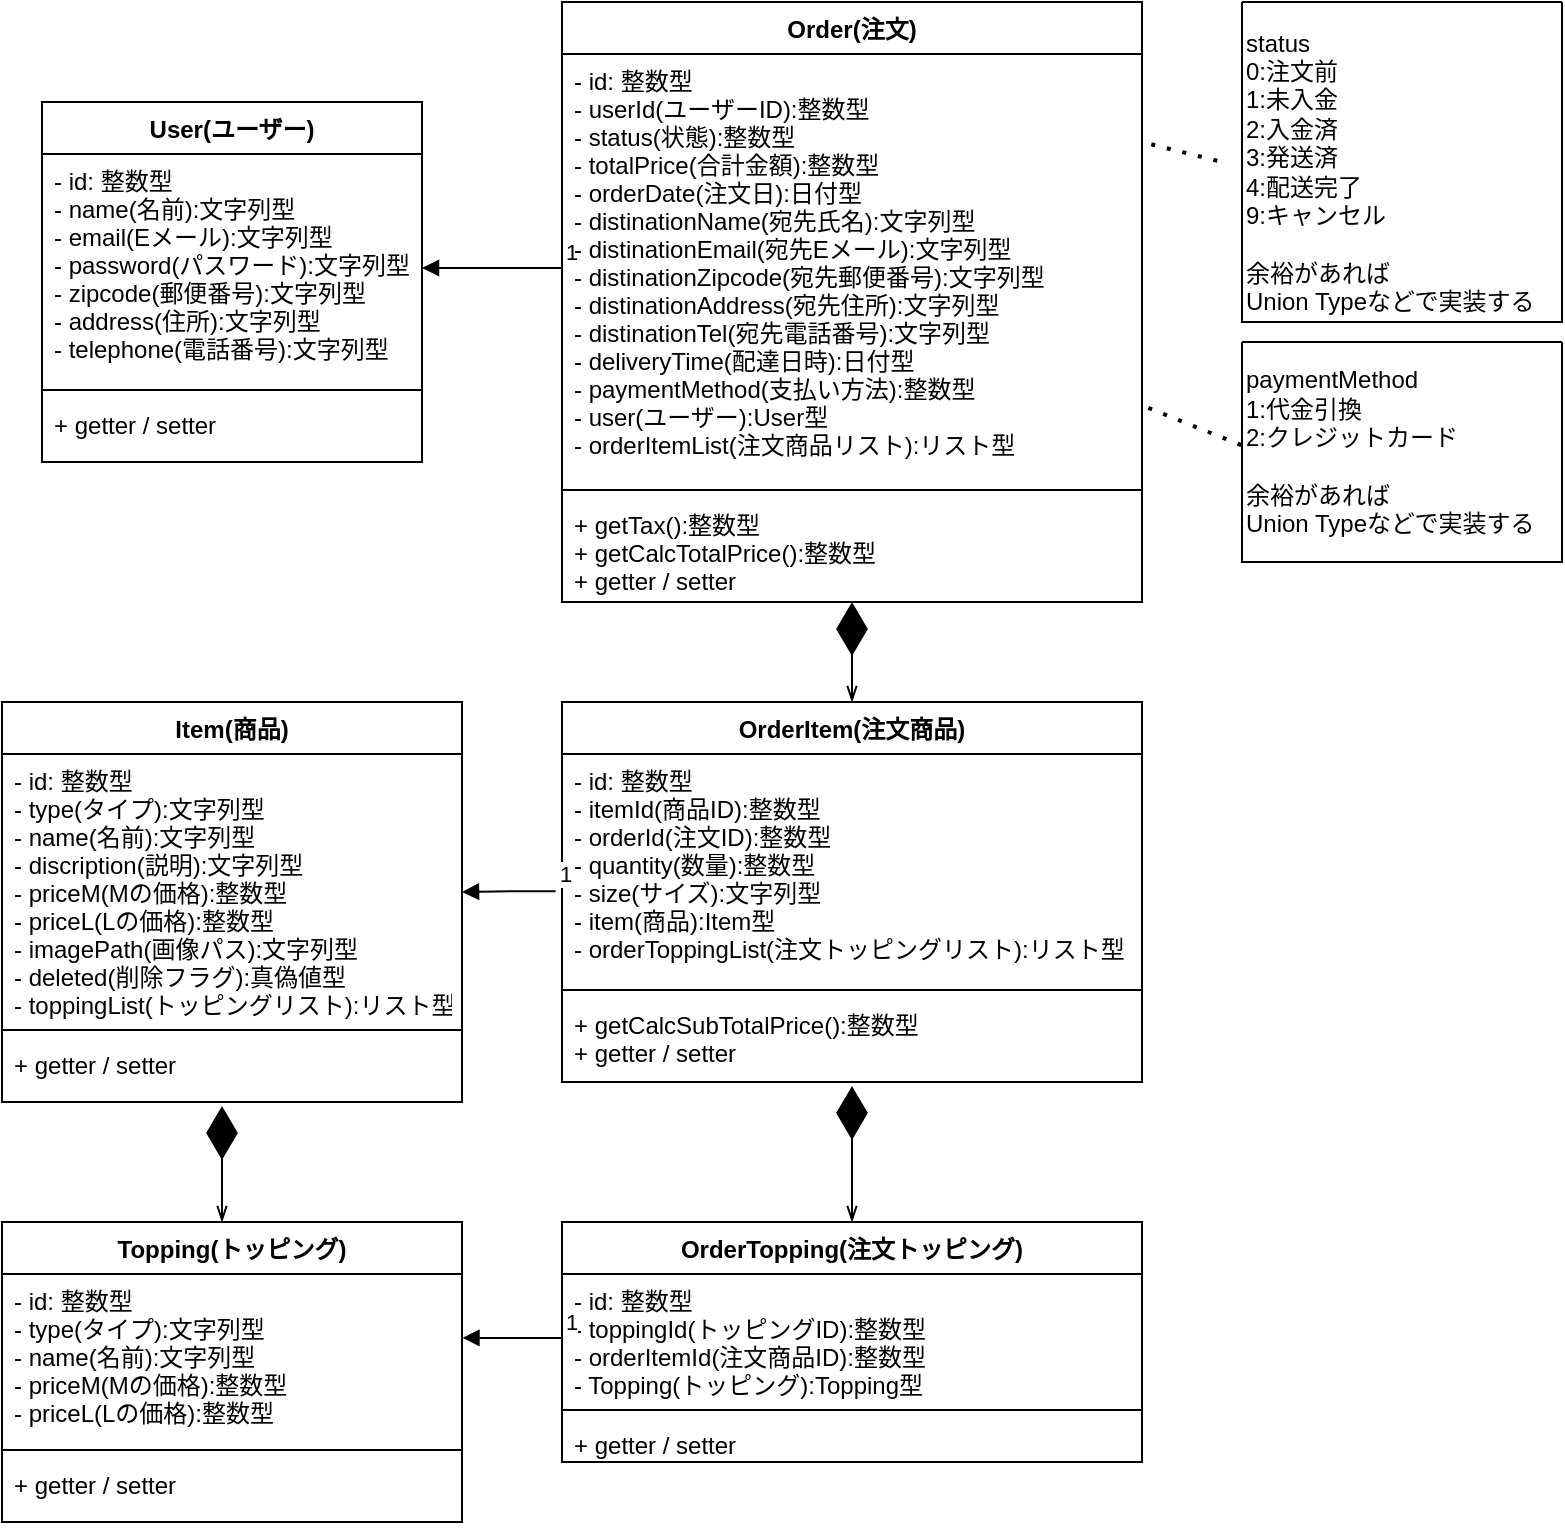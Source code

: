 <mxfile>
    <diagram id="YzUfFdk7xmTB6KieiWr1" name="ページ1">
        <mxGraphModel dx="561" dy="405" grid="1" gridSize="10" guides="1" tooltips="1" connect="1" arrows="1" fold="1" page="1" pageScale="1" pageWidth="827" pageHeight="1169" math="0" shadow="0">
            <root>
                <mxCell id="0"/>
                <mxCell id="1" parent="0"/>
                <mxCell id="11" value="name" style="endArrow=block;endFill=1;edgeStyle=orthogonalEdgeStyle;align=left;verticalAlign=top;entryX=1;entryY=0.5;entryDx=0;entryDy=0;exitX=0;exitY=0.5;exitDx=0;exitDy=0;sketch=0;shadow=0;rounded=1;labelBackgroundColor=#ffffff;noLabel=1;fontColor=none;html=1;" parent="1" source="7" target="3" edge="1">
                    <mxGeometry x="-1" relative="1" as="geometry">
                        <mxPoint x="230" y="210" as="sourcePoint"/>
                        <mxPoint x="390" y="210" as="targetPoint"/>
                    </mxGeometry>
                </mxCell>
                <mxCell id="12" value="1" style="edgeLabel;resizable=0;html=1;align=left;verticalAlign=bottom;" parent="11" connectable="0" vertex="1">
                    <mxGeometry x="-1" relative="1" as="geometry"/>
                </mxCell>
                <mxCell id="2" value="User(ユーザー)" style="swimlane;fontStyle=1;align=center;verticalAlign=top;childLayout=stackLayout;horizontal=1;startSize=26;horizontalStack=0;resizeParent=1;resizeParentMax=0;resizeLast=0;collapsible=1;marginBottom=0;" parent="1" vertex="1">
                    <mxGeometry x="30" y="100" width="190" height="180" as="geometry"/>
                </mxCell>
                <mxCell id="3" value="- id: 整数型&#10;- name(名前):文字列型 &#10;- email(Eメール):文字列型&#10;- password(パスワード):文字列型&#10;- zipcode(郵便番号):文字列型&#10;- address(住所):文字列型&#10;- telephone(電話番号):文字列型&#10;" style="text;strokeColor=none;fillColor=none;align=left;verticalAlign=top;spacingLeft=4;spacingRight=4;overflow=hidden;rotatable=0;points=[[0,0.5],[1,0.5]];portConstraint=eastwest;" parent="2" vertex="1">
                    <mxGeometry y="26" width="190" height="114" as="geometry"/>
                </mxCell>
                <mxCell id="4" value="" style="line;strokeWidth=1;fillColor=none;align=left;verticalAlign=middle;spacingTop=-1;spacingLeft=3;spacingRight=3;rotatable=0;labelPosition=right;points=[];portConstraint=eastwest;" parent="2" vertex="1">
                    <mxGeometry y="140" width="190" height="8" as="geometry"/>
                </mxCell>
                <mxCell id="5" value="+ getter / setter" style="text;strokeColor=none;fillColor=none;align=left;verticalAlign=top;spacingLeft=4;spacingRight=4;overflow=hidden;rotatable=0;points=[[0,0.5],[1,0.5]];portConstraint=eastwest;" parent="2" vertex="1">
                    <mxGeometry y="148" width="190" height="32" as="geometry"/>
                </mxCell>
                <mxCell id="6" value="Order(注文)" style="swimlane;fontStyle=1;align=center;verticalAlign=top;childLayout=stackLayout;horizontal=1;startSize=26;horizontalStack=0;resizeParent=1;resizeParentMax=0;resizeLast=0;collapsible=1;marginBottom=0;fillColor=#FFFFFF;" parent="1" vertex="1">
                    <mxGeometry x="290" y="50" width="290" height="300" as="geometry"/>
                </mxCell>
                <mxCell id="7" value="- id: 整数型&#10;- userId(ユーザーID):整数型 &#10;- status(状態):整数型&#10;- totalPrice(合計金額):整数型&#10;- orderDate(注文日):日付型&#10;- distinationName(宛先氏名):文字列型&#10;- distinationEmail(宛先Eメール):文字列型&#10;- distinationZipcode(宛先郵便番号):文字列型&#10;- distinationAddress(宛先住所):文字列型&#10;- distinationTel(宛先電話番号):文字列型&#10;- deliveryTime(配達日時):日付型&#10;- paymentMethod(支払い方法):整数型&#10;- user(ユーザー):User型&#10;- orderItemList(注文商品リスト):リスト型" style="text;strokeColor=none;fillColor=none;align=left;verticalAlign=top;spacingLeft=4;spacingRight=4;overflow=hidden;rotatable=0;points=[[0,0.5],[1,0.5]];portConstraint=eastwest;" parent="6" vertex="1">
                    <mxGeometry y="26" width="290" height="214" as="geometry"/>
                </mxCell>
                <mxCell id="8" value="" style="line;strokeWidth=1;fillColor=none;align=left;verticalAlign=middle;spacingTop=-1;spacingLeft=3;spacingRight=3;rotatable=0;labelPosition=right;points=[];portConstraint=eastwest;" parent="6" vertex="1">
                    <mxGeometry y="240" width="290" height="8" as="geometry"/>
                </mxCell>
                <mxCell id="9" value="+ getTax():整数型&#10;+ getCalcTotalPrice():整数型&#10;+ getter / setter" style="text;strokeColor=none;fillColor=none;align=left;verticalAlign=top;spacingLeft=4;spacingRight=4;overflow=hidden;rotatable=0;points=[[0,0.5],[1,0.5]];portConstraint=eastwest;" parent="6" vertex="1">
                    <mxGeometry y="248" width="290" height="52" as="geometry"/>
                </mxCell>
                <mxCell id="13" value="OrderItem(注文商品)" style="swimlane;fontStyle=1;align=center;verticalAlign=top;childLayout=stackLayout;horizontal=1;startSize=26;horizontalStack=0;resizeParent=1;resizeParentMax=0;resizeLast=0;collapsible=1;marginBottom=0;" parent="1" vertex="1">
                    <mxGeometry x="290" y="400" width="290" height="190" as="geometry"/>
                </mxCell>
                <mxCell id="14" value="- id: 整数型&#10;- itemId(商品ID):整数型 &#10;- orderId(注文ID):整数型&#10;- quantity(数量):整数型&#10;- size(サイズ):文字列型&#10;- item(商品):Item型&#10;- orderToppingList(注文トッピングリスト):リスト型" style="text;strokeColor=none;fillColor=none;align=left;verticalAlign=top;spacingLeft=4;spacingRight=4;overflow=hidden;rotatable=0;points=[[0,0.5],[1,0.5]];portConstraint=eastwest;" parent="13" vertex="1">
                    <mxGeometry y="26" width="290" height="114" as="geometry"/>
                </mxCell>
                <mxCell id="15" value="" style="line;strokeWidth=1;fillColor=none;align=left;verticalAlign=middle;spacingTop=-1;spacingLeft=3;spacingRight=3;rotatable=0;labelPosition=right;points=[];portConstraint=eastwest;" parent="13" vertex="1">
                    <mxGeometry y="140" width="290" height="8" as="geometry"/>
                </mxCell>
                <mxCell id="16" value="+ getCalcSubTotalPrice():整数型&#10;+ getter / setter" style="text;strokeColor=none;fillColor=none;align=left;verticalAlign=top;spacingLeft=4;spacingRight=4;overflow=hidden;rotatable=0;points=[[0,0.5],[1,0.5]];portConstraint=eastwest;" parent="13" vertex="1">
                    <mxGeometry y="148" width="290" height="42" as="geometry"/>
                </mxCell>
                <mxCell id="17" value="" style="endArrow=diamondThin;endFill=1;endSize=24;html=1;exitX=0.5;exitY=0;exitDx=0;exitDy=0;startArrow=openThin;startFill=0;" parent="1" source="13" edge="1">
                    <mxGeometry width="160" relative="1" as="geometry">
                        <mxPoint x="230" y="390" as="sourcePoint"/>
                        <mxPoint x="435" y="350" as="targetPoint"/>
                    </mxGeometry>
                </mxCell>
                <mxCell id="25" value="" style="endArrow=diamondThin;endFill=1;endSize=24;html=1;exitX=0.5;exitY=0;exitDx=0;exitDy=0;startArrow=openThin;startFill=0;" parent="1" source="19" edge="1">
                    <mxGeometry width="160" relative="1" as="geometry">
                        <mxPoint x="441" y="700" as="sourcePoint"/>
                        <mxPoint x="435" y="592" as="targetPoint"/>
                    </mxGeometry>
                </mxCell>
                <mxCell id="19" value="OrderTopping(注文トッピング)" style="swimlane;fontStyle=1;align=center;verticalAlign=top;childLayout=stackLayout;horizontal=1;startSize=26;horizontalStack=0;resizeParent=1;resizeParentMax=0;resizeLast=0;collapsible=1;marginBottom=0;" parent="1" vertex="1">
                    <mxGeometry x="290" y="660" width="290" height="120" as="geometry"/>
                </mxCell>
                <mxCell id="20" value="- id: 整数型&#10;- toppingId(トッピングID):整数型 &#10;- orderItemId(注文商品ID):整数型&#10;- Topping(トッピング):Topping型" style="text;strokeColor=none;fillColor=none;align=left;verticalAlign=top;spacingLeft=4;spacingRight=4;overflow=hidden;rotatable=0;points=[[0,0.5],[1,0.5]];portConstraint=eastwest;" parent="19" vertex="1">
                    <mxGeometry y="26" width="290" height="64" as="geometry"/>
                </mxCell>
                <mxCell id="21" value="" style="line;strokeWidth=1;fillColor=none;align=left;verticalAlign=middle;spacingTop=-1;spacingLeft=3;spacingRight=3;rotatable=0;labelPosition=right;points=[];portConstraint=eastwest;" parent="19" vertex="1">
                    <mxGeometry y="90" width="290" height="8" as="geometry"/>
                </mxCell>
                <mxCell id="22" value="+ getter / setter" style="text;strokeColor=none;fillColor=none;align=left;verticalAlign=top;spacingLeft=4;spacingRight=4;overflow=hidden;rotatable=0;points=[[0,0.5],[1,0.5]];portConstraint=eastwest;" parent="19" vertex="1">
                    <mxGeometry y="98" width="290" height="22" as="geometry"/>
                </mxCell>
                <mxCell id="29" value="Item(商品)" style="swimlane;fontStyle=1;align=center;verticalAlign=top;childLayout=stackLayout;horizontal=1;startSize=26;horizontalStack=0;resizeParent=1;resizeParentMax=0;resizeLast=0;collapsible=1;marginBottom=0;" parent="1" vertex="1">
                    <mxGeometry x="10" y="400" width="230" height="200" as="geometry"/>
                </mxCell>
                <mxCell id="30" value="- id: 整数型&#10;- type(タイプ):文字列型&#10;- name(名前):文字列型 &#10;- discription(説明):文字列型&#10;- priceM(Mの価格):整数型&#10;- priceL(Lの価格):整数型&#10;- imagePath(画像パス):文字列型&#10;- deleted(削除フラグ):真偽値型&#10;- toppingList(トッピングリスト):リスト型" style="text;strokeColor=none;fillColor=none;align=left;verticalAlign=top;spacingLeft=4;spacingRight=4;overflow=hidden;rotatable=0;points=[[0,0.5],[1,0.5]];portConstraint=eastwest;" parent="29" vertex="1">
                    <mxGeometry y="26" width="230" height="134" as="geometry"/>
                </mxCell>
                <mxCell id="41" value="name" style="endArrow=block;endFill=1;html=1;edgeStyle=orthogonalEdgeStyle;align=left;verticalAlign=top;exitX=-0.011;exitY=0.602;exitDx=0;exitDy=0;exitPerimeter=0;noLabel=1;fontColor=none;" parent="29" source="14" edge="1">
                    <mxGeometry x="-1" relative="1" as="geometry">
                        <mxPoint x="260" y="100" as="sourcePoint"/>
                        <mxPoint x="230" y="95" as="targetPoint"/>
                    </mxGeometry>
                </mxCell>
                <mxCell id="42" value="1" style="edgeLabel;resizable=0;html=1;align=left;verticalAlign=bottom;" parent="41" connectable="0" vertex="1">
                    <mxGeometry x="-1" relative="1" as="geometry"/>
                </mxCell>
                <mxCell id="31" value="" style="line;strokeWidth=1;fillColor=none;align=left;verticalAlign=middle;spacingTop=-1;spacingLeft=3;spacingRight=3;rotatable=0;labelPosition=right;points=[];portConstraint=eastwest;" parent="29" vertex="1">
                    <mxGeometry y="160" width="230" height="8" as="geometry"/>
                </mxCell>
                <mxCell id="32" value="+ getter / setter" style="text;strokeColor=none;fillColor=none;align=left;verticalAlign=top;spacingLeft=4;spacingRight=4;overflow=hidden;rotatable=0;points=[[0,0.5],[1,0.5]];portConstraint=eastwest;" parent="29" vertex="1">
                    <mxGeometry y="168" width="230" height="32" as="geometry"/>
                </mxCell>
                <mxCell id="35" value="Topping(トッピング)" style="swimlane;fontStyle=1;align=center;verticalAlign=top;childLayout=stackLayout;horizontal=1;startSize=26;horizontalStack=0;resizeParent=1;resizeParentMax=0;resizeLast=0;collapsible=1;marginBottom=0;" parent="1" vertex="1">
                    <mxGeometry x="10" y="660" width="230" height="150" as="geometry"/>
                </mxCell>
                <mxCell id="36" value="- id: 整数型&#10;- type(タイプ):文字列型&#10;- name(名前):文字列型 &#10;- priceM(Mの価格):整数型&#10;- priceL(Lの価格):整数型&#10;" style="text;strokeColor=none;fillColor=none;align=left;verticalAlign=top;spacingLeft=4;spacingRight=4;overflow=hidden;rotatable=0;points=[[0,0.5],[1,0.5]];portConstraint=eastwest;" parent="35" vertex="1">
                    <mxGeometry y="26" width="230" height="84" as="geometry"/>
                </mxCell>
                <mxCell id="37" value="" style="line;strokeWidth=1;fillColor=none;align=left;verticalAlign=middle;spacingTop=-1;spacingLeft=3;spacingRight=3;rotatable=0;labelPosition=right;points=[];portConstraint=eastwest;" parent="35" vertex="1">
                    <mxGeometry y="110" width="230" height="8" as="geometry"/>
                </mxCell>
                <mxCell id="38" value="+ getter / setter" style="text;strokeColor=none;fillColor=none;align=left;verticalAlign=top;spacingLeft=4;spacingRight=4;overflow=hidden;rotatable=0;points=[[0,0.5],[1,0.5]];portConstraint=eastwest;" parent="35" vertex="1">
                    <mxGeometry y="118" width="230" height="32" as="geometry"/>
                </mxCell>
                <mxCell id="46" value="name" style="endArrow=block;endFill=1;html=1;edgeStyle=orthogonalEdgeStyle;align=left;verticalAlign=top;entryX=1.001;entryY=0.38;entryDx=0;entryDy=0;entryPerimeter=0;noLabel=1;fontColor=none;exitX=0;exitY=0.5;exitDx=0;exitDy=0;" parent="1" source="20" target="36" edge="1">
                    <mxGeometry x="-1" relative="1" as="geometry">
                        <mxPoint x="280" y="700" as="sourcePoint"/>
                        <mxPoint x="220" y="700" as="targetPoint"/>
                    </mxGeometry>
                </mxCell>
                <mxCell id="47" value="1" style="edgeLabel;resizable=0;html=1;align=left;verticalAlign=bottom;" parent="46" connectable="0" vertex="1">
                    <mxGeometry x="-1" relative="1" as="geometry"/>
                </mxCell>
                <mxCell id="52" value="" style="endArrow=diamondThin;endFill=1;endSize=24;html=1;startArrow=openThin;startFill=0;" parent="1" edge="1">
                    <mxGeometry width="160" relative="1" as="geometry">
                        <mxPoint x="120" y="660" as="sourcePoint"/>
                        <mxPoint x="120" y="602" as="targetPoint"/>
                    </mxGeometry>
                </mxCell>
                <mxCell id="54" value="" style="swimlane;startSize=0;fontColor=none;fillColor=#FFFFFF;" parent="1" vertex="1">
                    <mxGeometry x="630" y="50" width="160" height="160" as="geometry"/>
                </mxCell>
                <mxCell id="55" value="status&lt;br&gt;0:注文前&lt;br&gt;1:未入金&lt;br&gt;&lt;div&gt;&lt;span&gt;2:入金済&lt;/span&gt;&lt;/div&gt;3:発送済&lt;br&gt;4:配送完了&lt;br&gt;9:キャンセル&lt;br&gt;&lt;br&gt;余裕があれば&lt;br&gt;Union Typeなどで実装する" style="text;html=1;align=left;verticalAlign=middle;resizable=0;points=[];autosize=1;strokeColor=none;fontColor=none;" parent="54" vertex="1">
                    <mxGeometry y="15" width="160" height="140" as="geometry"/>
                </mxCell>
                <mxCell id="56" value="" style="endArrow=none;dashed=1;html=1;dashPattern=1 3;strokeWidth=2;shadow=0;labelBackgroundColor=#ffffff;fontColor=none;exitX=1.016;exitY=0.211;exitDx=0;exitDy=0;exitPerimeter=0;" parent="1" source="7" edge="1">
                    <mxGeometry width="50" height="50" relative="1" as="geometry">
                        <mxPoint x="420" y="180" as="sourcePoint"/>
                        <mxPoint x="620" y="130" as="targetPoint"/>
                    </mxGeometry>
                </mxCell>
                <mxCell id="58" value="" style="swimlane;startSize=0;fontColor=none;fillColor=#FFFFFF;" parent="1" vertex="1">
                    <mxGeometry x="630" y="220" width="160" height="110" as="geometry"/>
                </mxCell>
                <mxCell id="59" value="paymentMethod&lt;br&gt;1:代金引換&lt;br&gt;2:クレジットカード&lt;br&gt;&lt;br&gt;余裕があれば&lt;br&gt;Union Typeなどで実装する" style="text;html=1;align=left;verticalAlign=middle;resizable=0;points=[];autosize=1;strokeColor=none;fontColor=none;" parent="58" vertex="1">
                    <mxGeometry y="10" width="160" height="90" as="geometry"/>
                </mxCell>
                <mxCell id="60" value="" style="endArrow=none;dashed=1;html=1;dashPattern=1 3;strokeWidth=2;shadow=0;labelBackgroundColor=#ffffff;fontColor=none;exitX=1.011;exitY=0.827;exitDx=0;exitDy=0;exitPerimeter=0;entryX=-0.001;entryY=0.463;entryDx=0;entryDy=0;entryPerimeter=0;" parent="1" source="7" target="59" edge="1">
                    <mxGeometry width="50" height="50" relative="1" as="geometry">
                        <mxPoint x="594.64" y="131.154" as="sourcePoint"/>
                        <mxPoint x="630" y="140" as="targetPoint"/>
                    </mxGeometry>
                </mxCell>
            </root>
        </mxGraphModel>
    </diagram>
</mxfile>